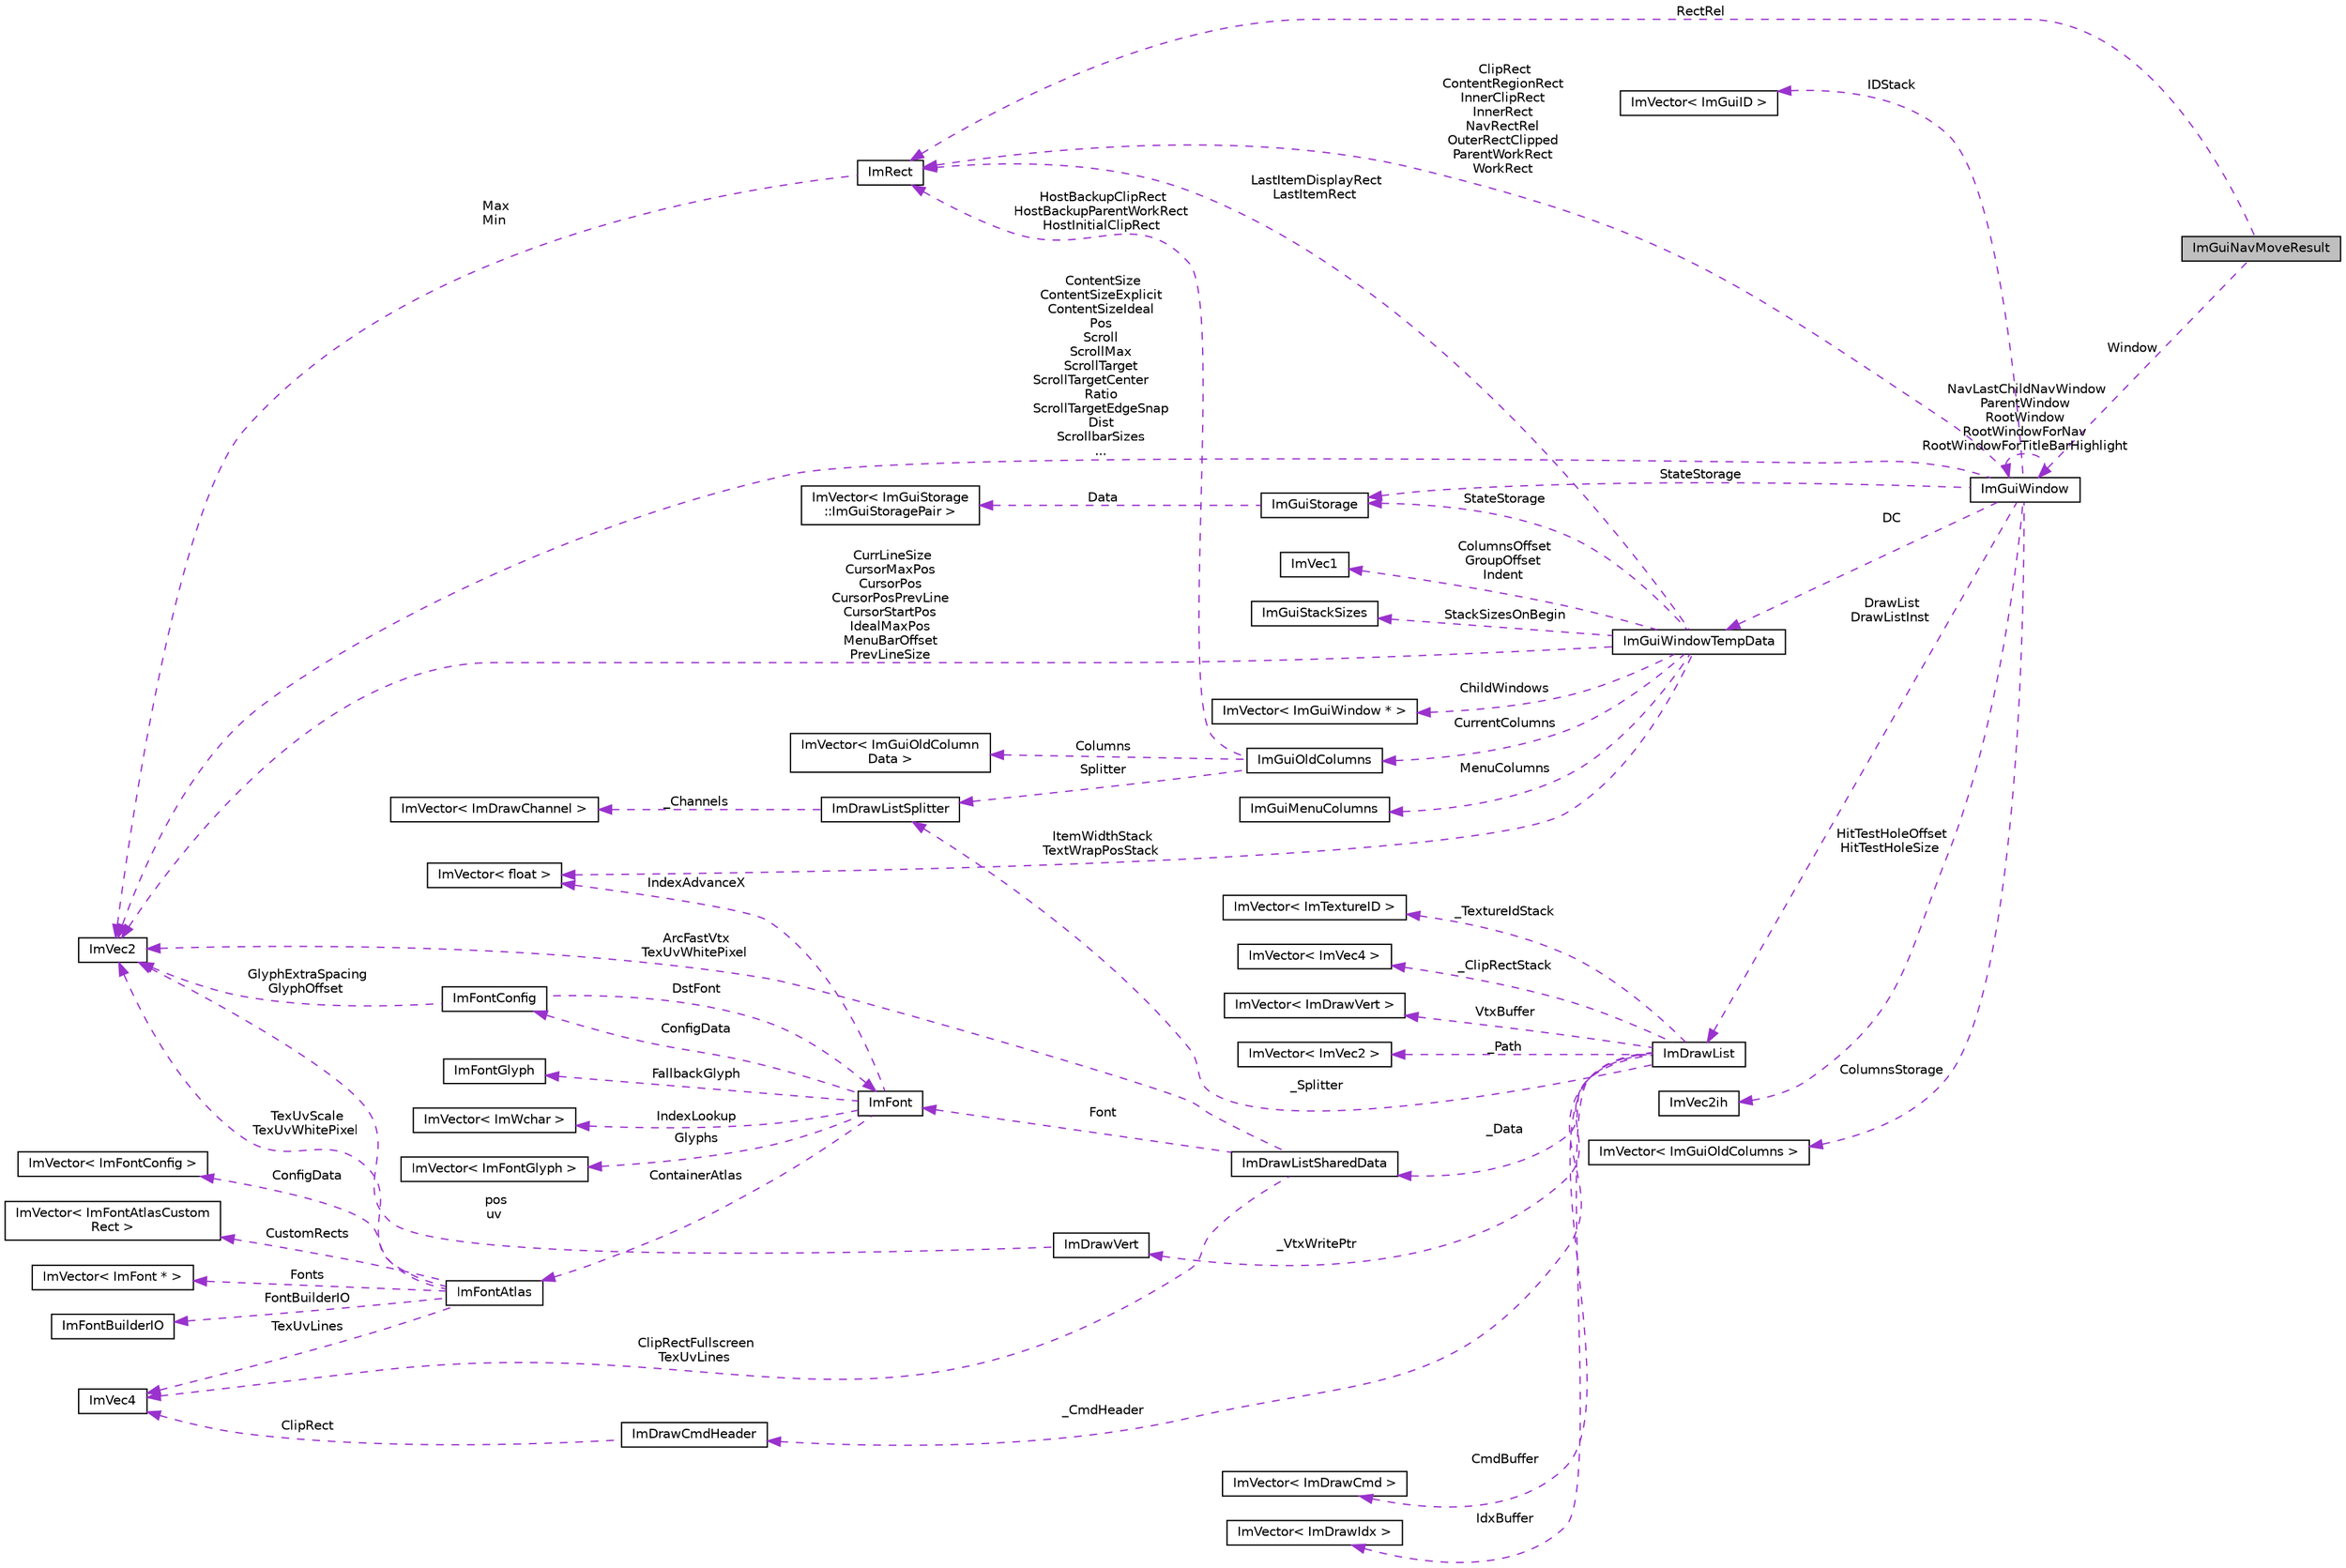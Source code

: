 digraph "ImGuiNavMoveResult"
{
 // LATEX_PDF_SIZE
  edge [fontname="Helvetica",fontsize="10",labelfontname="Helvetica",labelfontsize="10"];
  node [fontname="Helvetica",fontsize="10",shape=record];
  rankdir="LR";
  Node1 [label="ImGuiNavMoveResult",height=0.2,width=0.4,color="black", fillcolor="grey75", style="filled", fontcolor="black",tooltip=" "];
  Node2 -> Node1 [dir="back",color="darkorchid3",fontsize="10",style="dashed",label=" RectRel" ,fontname="Helvetica"];
  Node2 [label="ImRect",height=0.2,width=0.4,color="black", fillcolor="white", style="filled",URL="$struct_im_rect.html",tooltip=" "];
  Node3 -> Node2 [dir="back",color="darkorchid3",fontsize="10",style="dashed",label=" Max\nMin" ,fontname="Helvetica"];
  Node3 [label="ImVec2",height=0.2,width=0.4,color="black", fillcolor="white", style="filled",URL="$struct_im_vec2.html",tooltip=" "];
  Node4 -> Node1 [dir="back",color="darkorchid3",fontsize="10",style="dashed",label=" Window" ,fontname="Helvetica"];
  Node4 [label="ImGuiWindow",height=0.2,width=0.4,color="black", fillcolor="white", style="filled",URL="$struct_im_gui_window.html",tooltip=" "];
  Node5 -> Node4 [dir="back",color="darkorchid3",fontsize="10",style="dashed",label=" HitTestHoleOffset\nHitTestHoleSize" ,fontname="Helvetica"];
  Node5 [label="ImVec2ih",height=0.2,width=0.4,color="black", fillcolor="white", style="filled",URL="$struct_im_vec2ih.html",tooltip=" "];
  Node6 -> Node4 [dir="back",color="darkorchid3",fontsize="10",style="dashed",label=" StateStorage" ,fontname="Helvetica"];
  Node6 [label="ImGuiStorage",height=0.2,width=0.4,color="black", fillcolor="white", style="filled",URL="$struct_im_gui_storage.html",tooltip=" "];
  Node7 -> Node6 [dir="back",color="darkorchid3",fontsize="10",style="dashed",label=" Data" ,fontname="Helvetica"];
  Node7 [label="ImVector\< ImGuiStorage\l::ImGuiStoragePair \>",height=0.2,width=0.4,color="black", fillcolor="white", style="filled",URL="$struct_im_vector.html",tooltip=" "];
  Node3 -> Node4 [dir="back",color="darkorchid3",fontsize="10",style="dashed",label=" ContentSize\nContentSizeExplicit\nContentSizeIdeal\nPos\nScroll\nScrollMax\nScrollTarget\nScrollTargetCenter\lRatio\nScrollTargetEdgeSnap\lDist\nScrollbarSizes\n..." ,fontname="Helvetica"];
  Node2 -> Node4 [dir="back",color="darkorchid3",fontsize="10",style="dashed",label=" ClipRect\nContentRegionRect\nInnerClipRect\nInnerRect\nNavRectRel\nOuterRectClipped\nParentWorkRect\nWorkRect" ,fontname="Helvetica"];
  Node8 -> Node4 [dir="back",color="darkorchid3",fontsize="10",style="dashed",label=" ColumnsStorage" ,fontname="Helvetica"];
  Node8 [label="ImVector\< ImGuiOldColumns \>",height=0.2,width=0.4,color="black", fillcolor="white", style="filled",URL="$struct_im_vector.html",tooltip=" "];
  Node9 -> Node4 [dir="back",color="darkorchid3",fontsize="10",style="dashed",label=" DC" ,fontname="Helvetica"];
  Node9 [label="ImGuiWindowTempData",height=0.2,width=0.4,color="black", fillcolor="white", style="filled",URL="$struct_im_gui_window_temp_data.html",tooltip=" "];
  Node10 -> Node9 [dir="back",color="darkorchid3",fontsize="10",style="dashed",label=" ColumnsOffset\nGroupOffset\nIndent" ,fontname="Helvetica"];
  Node10 [label="ImVec1",height=0.2,width=0.4,color="black", fillcolor="white", style="filled",URL="$struct_im_vec1.html",tooltip=" "];
  Node6 -> Node9 [dir="back",color="darkorchid3",fontsize="10",style="dashed",label=" StateStorage" ,fontname="Helvetica"];
  Node3 -> Node9 [dir="back",color="darkorchid3",fontsize="10",style="dashed",label=" CurrLineSize\nCursorMaxPos\nCursorPos\nCursorPosPrevLine\nCursorStartPos\nIdealMaxPos\nMenuBarOffset\nPrevLineSize" ,fontname="Helvetica"];
  Node2 -> Node9 [dir="back",color="darkorchid3",fontsize="10",style="dashed",label=" LastItemDisplayRect\nLastItemRect" ,fontname="Helvetica"];
  Node11 -> Node9 [dir="back",color="darkorchid3",fontsize="10",style="dashed",label=" CurrentColumns" ,fontname="Helvetica"];
  Node11 [label="ImGuiOldColumns",height=0.2,width=0.4,color="black", fillcolor="white", style="filled",URL="$struct_im_gui_old_columns.html",tooltip=" "];
  Node2 -> Node11 [dir="back",color="darkorchid3",fontsize="10",style="dashed",label=" HostBackupClipRect\nHostBackupParentWorkRect\nHostInitialClipRect" ,fontname="Helvetica"];
  Node12 -> Node11 [dir="back",color="darkorchid3",fontsize="10",style="dashed",label=" Columns" ,fontname="Helvetica"];
  Node12 [label="ImVector\< ImGuiOldColumn\lData \>",height=0.2,width=0.4,color="black", fillcolor="white", style="filled",URL="$struct_im_vector.html",tooltip=" "];
  Node13 -> Node11 [dir="back",color="darkorchid3",fontsize="10",style="dashed",label=" Splitter" ,fontname="Helvetica"];
  Node13 [label="ImDrawListSplitter",height=0.2,width=0.4,color="black", fillcolor="white", style="filled",URL="$struct_im_draw_list_splitter.html",tooltip=" "];
  Node14 -> Node13 [dir="back",color="darkorchid3",fontsize="10",style="dashed",label=" _Channels" ,fontname="Helvetica"];
  Node14 [label="ImVector\< ImDrawChannel \>",height=0.2,width=0.4,color="black", fillcolor="white", style="filled",URL="$struct_im_vector.html",tooltip=" "];
  Node15 -> Node9 [dir="back",color="darkorchid3",fontsize="10",style="dashed",label=" StackSizesOnBegin" ,fontname="Helvetica"];
  Node15 [label="ImGuiStackSizes",height=0.2,width=0.4,color="black", fillcolor="white", style="filled",URL="$struct_im_gui_stack_sizes.html",tooltip=" "];
  Node16 -> Node9 [dir="back",color="darkorchid3",fontsize="10",style="dashed",label=" ChildWindows" ,fontname="Helvetica"];
  Node16 [label="ImVector\< ImGuiWindow * \>",height=0.2,width=0.4,color="black", fillcolor="white", style="filled",URL="$struct_im_vector.html",tooltip=" "];
  Node17 -> Node9 [dir="back",color="darkorchid3",fontsize="10",style="dashed",label=" ItemWidthStack\nTextWrapPosStack" ,fontname="Helvetica"];
  Node17 [label="ImVector\< float \>",height=0.2,width=0.4,color="black", fillcolor="white", style="filled",URL="$struct_im_vector.html",tooltip=" "];
  Node18 -> Node9 [dir="back",color="darkorchid3",fontsize="10",style="dashed",label=" MenuColumns" ,fontname="Helvetica"];
  Node18 [label="ImGuiMenuColumns",height=0.2,width=0.4,color="black", fillcolor="white", style="filled",URL="$struct_im_gui_menu_columns.html",tooltip=" "];
  Node19 -> Node4 [dir="back",color="darkorchid3",fontsize="10",style="dashed",label=" IDStack" ,fontname="Helvetica"];
  Node19 [label="ImVector\< ImGuiID \>",height=0.2,width=0.4,color="black", fillcolor="white", style="filled",URL="$struct_im_vector.html",tooltip=" "];
  Node4 -> Node4 [dir="back",color="darkorchid3",fontsize="10",style="dashed",label=" NavLastChildNavWindow\nParentWindow\nRootWindow\nRootWindowForNav\nRootWindowForTitleBarHighlight" ,fontname="Helvetica"];
  Node20 -> Node4 [dir="back",color="darkorchid3",fontsize="10",style="dashed",label=" DrawList\nDrawListInst" ,fontname="Helvetica"];
  Node20 [label="ImDrawList",height=0.2,width=0.4,color="black", fillcolor="white", style="filled",URL="$struct_im_draw_list.html",tooltip=" "];
  Node21 -> Node20 [dir="back",color="darkorchid3",fontsize="10",style="dashed",label=" _ClipRectStack" ,fontname="Helvetica"];
  Node21 [label="ImVector\< ImVec4 \>",height=0.2,width=0.4,color="black", fillcolor="white", style="filled",URL="$struct_im_vector.html",tooltip=" "];
  Node22 -> Node20 [dir="back",color="darkorchid3",fontsize="10",style="dashed",label=" VtxBuffer" ,fontname="Helvetica"];
  Node22 [label="ImVector\< ImDrawVert \>",height=0.2,width=0.4,color="black", fillcolor="white", style="filled",URL="$struct_im_vector.html",tooltip=" "];
  Node23 -> Node20 [dir="back",color="darkorchid3",fontsize="10",style="dashed",label=" _Path" ,fontname="Helvetica"];
  Node23 [label="ImVector\< ImVec2 \>",height=0.2,width=0.4,color="black", fillcolor="white", style="filled",URL="$struct_im_vector.html",tooltip=" "];
  Node24 -> Node20 [dir="back",color="darkorchid3",fontsize="10",style="dashed",label=" _Data" ,fontname="Helvetica"];
  Node24 [label="ImDrawListSharedData",height=0.2,width=0.4,color="black", fillcolor="white", style="filled",URL="$struct_im_draw_list_shared_data.html",tooltip=" "];
  Node3 -> Node24 [dir="back",color="darkorchid3",fontsize="10",style="dashed",label=" ArcFastVtx\nTexUvWhitePixel" ,fontname="Helvetica"];
  Node25 -> Node24 [dir="back",color="darkorchid3",fontsize="10",style="dashed",label=" ClipRectFullscreen\nTexUvLines" ,fontname="Helvetica"];
  Node25 [label="ImVec4",height=0.2,width=0.4,color="black", fillcolor="white", style="filled",URL="$struct_im_vec4.html",tooltip=" "];
  Node26 -> Node24 [dir="back",color="darkorchid3",fontsize="10",style="dashed",label=" Font" ,fontname="Helvetica"];
  Node26 [label="ImFont",height=0.2,width=0.4,color="black", fillcolor="white", style="filled",URL="$struct_im_font.html",tooltip=" "];
  Node27 -> Node26 [dir="back",color="darkorchid3",fontsize="10",style="dashed",label=" Glyphs" ,fontname="Helvetica"];
  Node27 [label="ImVector\< ImFontGlyph \>",height=0.2,width=0.4,color="black", fillcolor="white", style="filled",URL="$struct_im_vector.html",tooltip=" "];
  Node28 -> Node26 [dir="back",color="darkorchid3",fontsize="10",style="dashed",label=" ConfigData" ,fontname="Helvetica"];
  Node28 [label="ImFontConfig",height=0.2,width=0.4,color="black", fillcolor="white", style="filled",URL="$struct_im_font_config.html",tooltip=" "];
  Node3 -> Node28 [dir="back",color="darkorchid3",fontsize="10",style="dashed",label=" GlyphExtraSpacing\nGlyphOffset" ,fontname="Helvetica"];
  Node26 -> Node28 [dir="back",color="darkorchid3",fontsize="10",style="dashed",label=" DstFont" ,fontname="Helvetica"];
  Node29 -> Node26 [dir="back",color="darkorchid3",fontsize="10",style="dashed",label=" FallbackGlyph" ,fontname="Helvetica"];
  Node29 [label="ImFontGlyph",height=0.2,width=0.4,color="black", fillcolor="white", style="filled",URL="$struct_im_font_glyph.html",tooltip=" "];
  Node30 -> Node26 [dir="back",color="darkorchid3",fontsize="10",style="dashed",label=" ContainerAtlas" ,fontname="Helvetica"];
  Node30 [label="ImFontAtlas",height=0.2,width=0.4,color="black", fillcolor="white", style="filled",URL="$struct_im_font_atlas.html",tooltip=" "];
  Node31 -> Node30 [dir="back",color="darkorchid3",fontsize="10",style="dashed",label=" Fonts" ,fontname="Helvetica"];
  Node31 [label="ImVector\< ImFont * \>",height=0.2,width=0.4,color="black", fillcolor="white", style="filled",URL="$struct_im_vector.html",tooltip=" "];
  Node32 -> Node30 [dir="back",color="darkorchid3",fontsize="10",style="dashed",label=" FontBuilderIO" ,fontname="Helvetica"];
  Node32 [label="ImFontBuilderIO",height=0.2,width=0.4,color="black", fillcolor="white", style="filled",URL="$struct_im_font_builder_i_o.html",tooltip=" "];
  Node3 -> Node30 [dir="back",color="darkorchid3",fontsize="10",style="dashed",label=" TexUvScale\nTexUvWhitePixel" ,fontname="Helvetica"];
  Node25 -> Node30 [dir="back",color="darkorchid3",fontsize="10",style="dashed",label=" TexUvLines" ,fontname="Helvetica"];
  Node33 -> Node30 [dir="back",color="darkorchid3",fontsize="10",style="dashed",label=" ConfigData" ,fontname="Helvetica"];
  Node33 [label="ImVector\< ImFontConfig \>",height=0.2,width=0.4,color="black", fillcolor="white", style="filled",URL="$struct_im_vector.html",tooltip=" "];
  Node34 -> Node30 [dir="back",color="darkorchid3",fontsize="10",style="dashed",label=" CustomRects" ,fontname="Helvetica"];
  Node34 [label="ImVector\< ImFontAtlasCustom\lRect \>",height=0.2,width=0.4,color="black", fillcolor="white", style="filled",URL="$struct_im_vector.html",tooltip=" "];
  Node17 -> Node26 [dir="back",color="darkorchid3",fontsize="10",style="dashed",label=" IndexAdvanceX" ,fontname="Helvetica"];
  Node35 -> Node26 [dir="back",color="darkorchid3",fontsize="10",style="dashed",label=" IndexLookup" ,fontname="Helvetica"];
  Node35 [label="ImVector\< ImWchar \>",height=0.2,width=0.4,color="black", fillcolor="white", style="filled",URL="$struct_im_vector.html",tooltip=" "];
  Node36 -> Node20 [dir="back",color="darkorchid3",fontsize="10",style="dashed",label=" _VtxWritePtr" ,fontname="Helvetica"];
  Node36 [label="ImDrawVert",height=0.2,width=0.4,color="black", fillcolor="white", style="filled",URL="$struct_im_draw_vert.html",tooltip=" "];
  Node3 -> Node36 [dir="back",color="darkorchid3",fontsize="10",style="dashed",label=" pos\nuv" ,fontname="Helvetica"];
  Node37 -> Node20 [dir="back",color="darkorchid3",fontsize="10",style="dashed",label=" _CmdHeader" ,fontname="Helvetica"];
  Node37 [label="ImDrawCmdHeader",height=0.2,width=0.4,color="black", fillcolor="white", style="filled",URL="$struct_im_draw_cmd_header.html",tooltip=" "];
  Node25 -> Node37 [dir="back",color="darkorchid3",fontsize="10",style="dashed",label=" ClipRect" ,fontname="Helvetica"];
  Node38 -> Node20 [dir="back",color="darkorchid3",fontsize="10",style="dashed",label=" CmdBuffer" ,fontname="Helvetica"];
  Node38 [label="ImVector\< ImDrawCmd \>",height=0.2,width=0.4,color="black", fillcolor="white", style="filled",URL="$struct_im_vector.html",tooltip=" "];
  Node13 -> Node20 [dir="back",color="darkorchid3",fontsize="10",style="dashed",label=" _Splitter" ,fontname="Helvetica"];
  Node39 -> Node20 [dir="back",color="darkorchid3",fontsize="10",style="dashed",label=" IdxBuffer" ,fontname="Helvetica"];
  Node39 [label="ImVector\< ImDrawIdx \>",height=0.2,width=0.4,color="black", fillcolor="white", style="filled",URL="$struct_im_vector.html",tooltip=" "];
  Node40 -> Node20 [dir="back",color="darkorchid3",fontsize="10",style="dashed",label=" _TextureIdStack" ,fontname="Helvetica"];
  Node40 [label="ImVector\< ImTextureID \>",height=0.2,width=0.4,color="black", fillcolor="white", style="filled",URL="$struct_im_vector.html",tooltip=" "];
}
